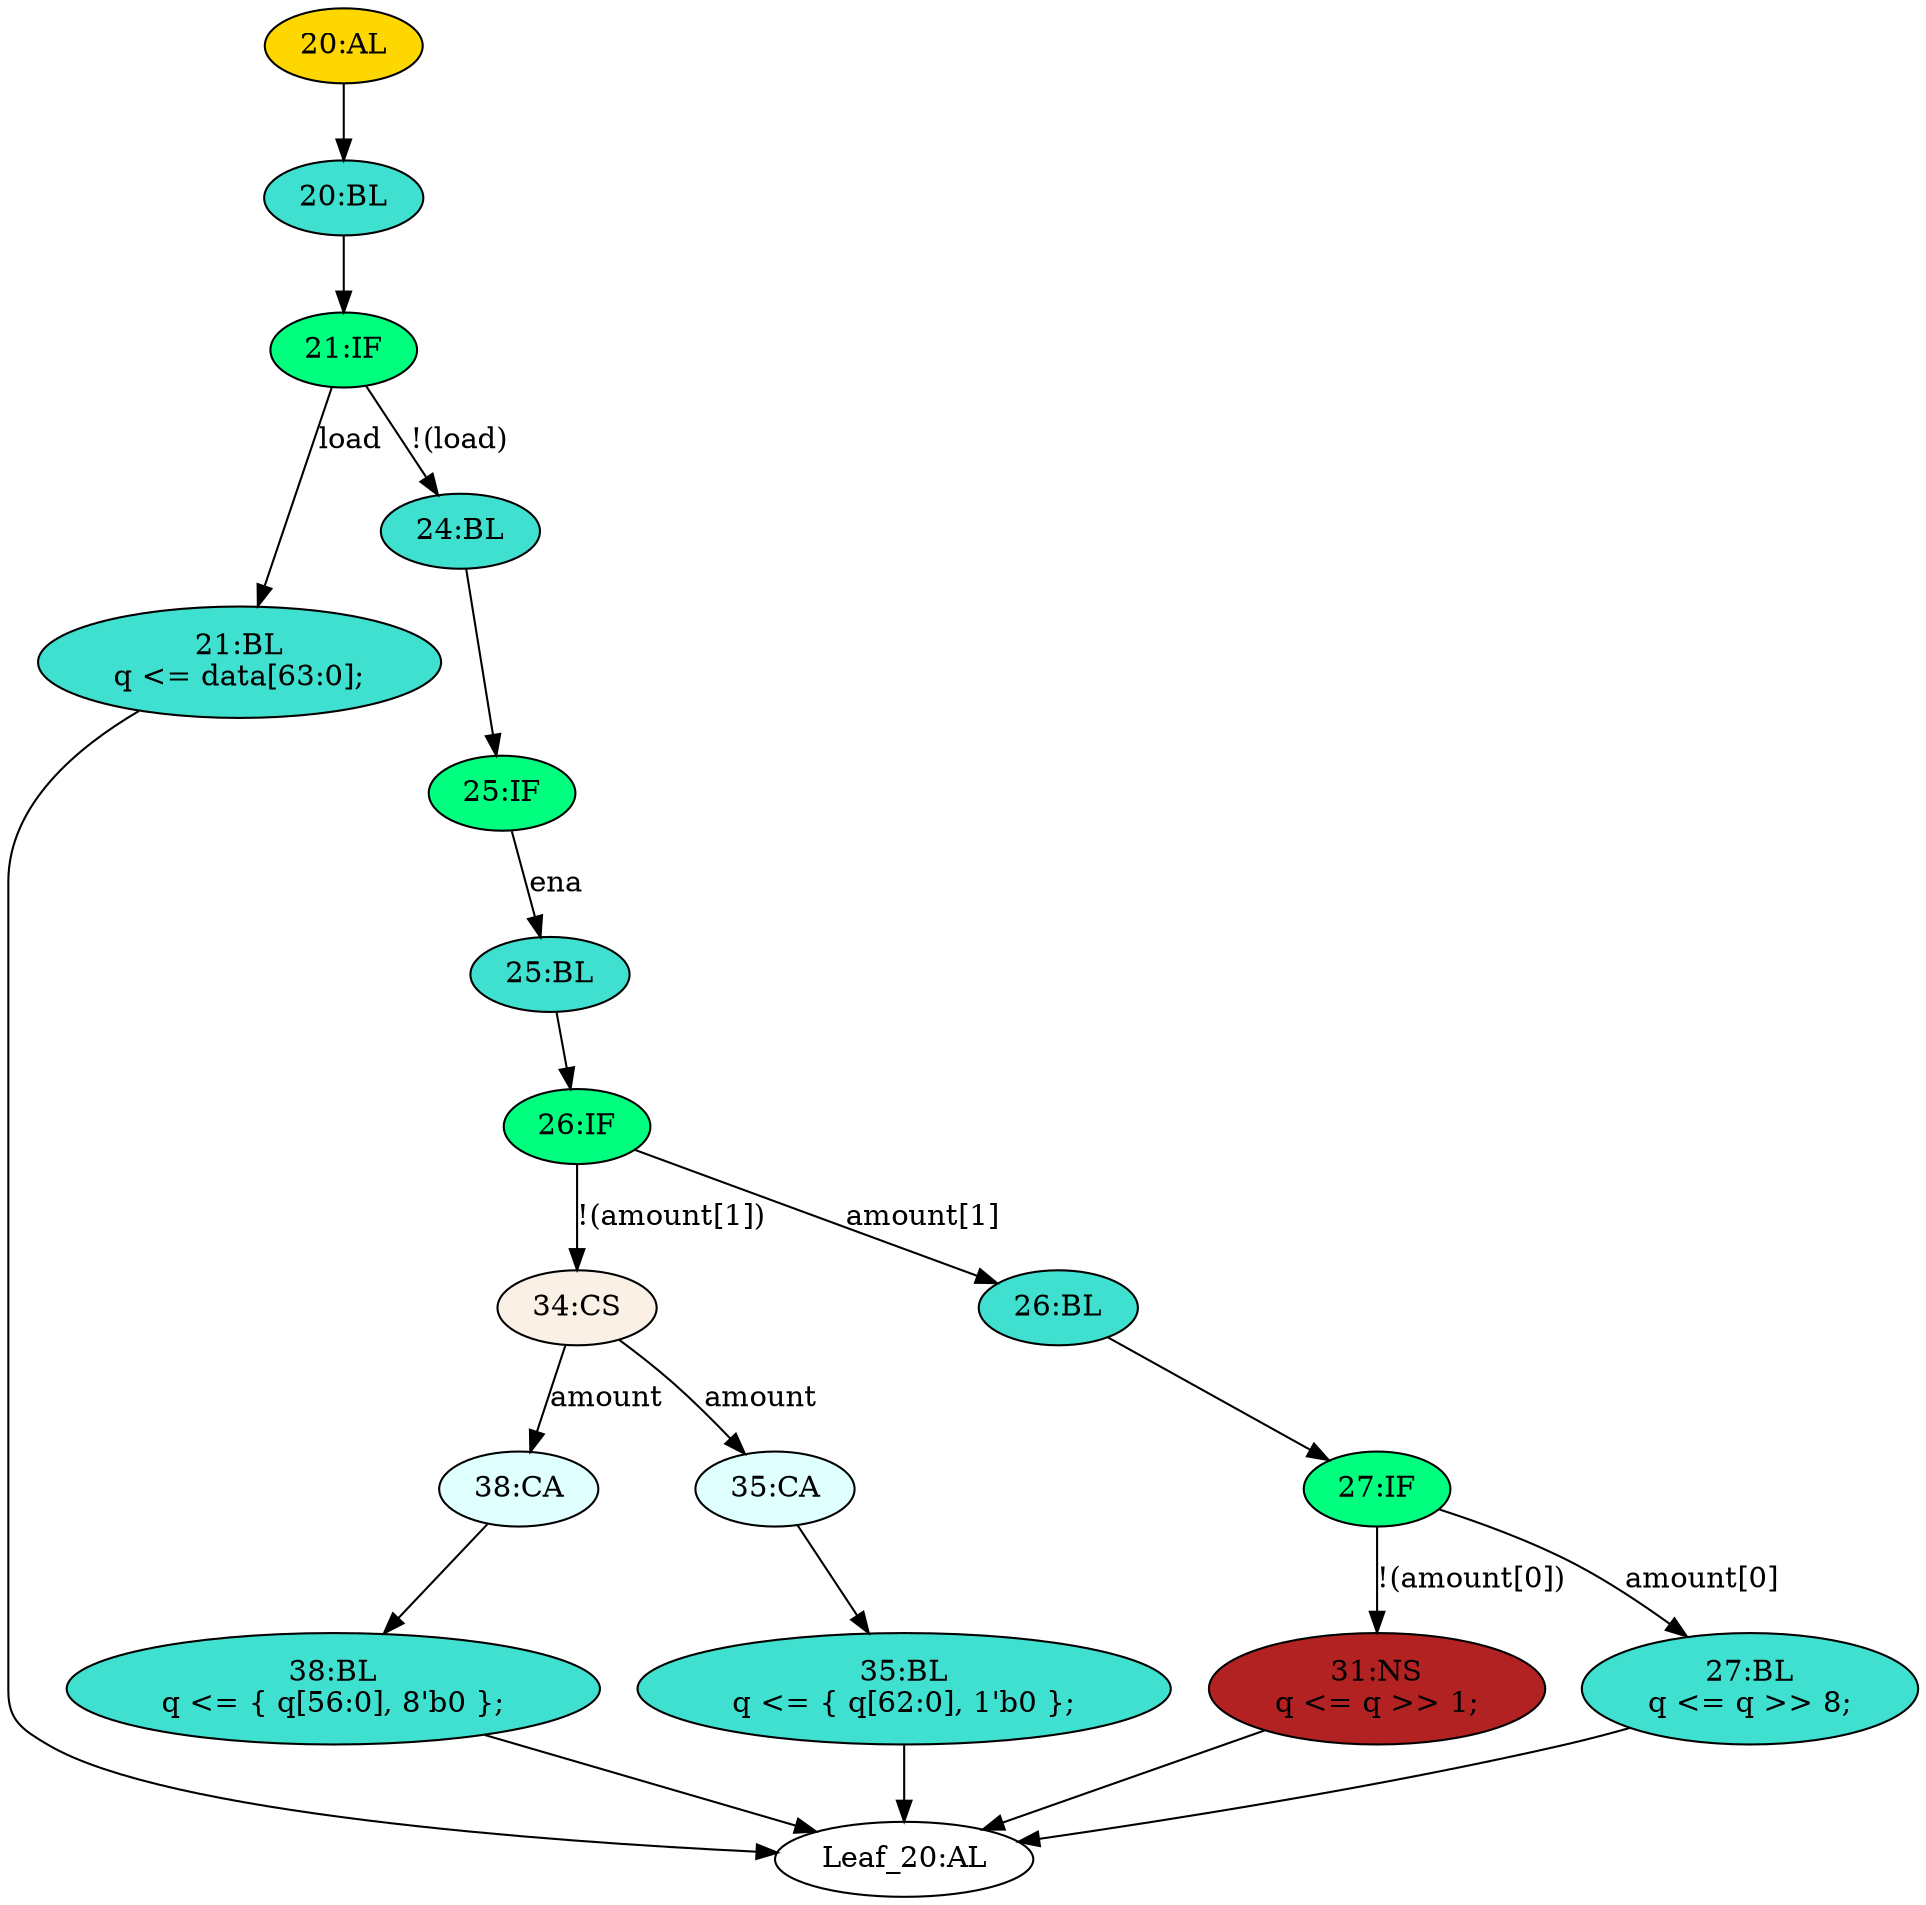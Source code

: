 strict digraph "" {
	node [label="\N"];
	"35:BL"	[ast="<pyverilog.vparser.ast.Block object at 0x7f7b14392990>",
		fillcolor=turquoise,
		label="35:BL
q <= { q[62:0], 1'b0 };",
		statements="[<pyverilog.vparser.ast.NonblockingSubstitution object at 0x7f7b14392610>]",
		style=filled,
		typ=Block];
	"Leaf_20:AL"	[def_var="['q']",
		label="Leaf_20:AL"];
	"35:BL" -> "Leaf_20:AL"	[cond="[]",
		lineno=None];
	"20:AL"	[ast="<pyverilog.vparser.ast.Always object at 0x7f7b143929d0>",
		clk_sens=True,
		fillcolor=gold,
		label="20:AL",
		sens="['clk']",
		statements="[]",
		style=filled,
		typ=Always,
		use_var="['load', 'ena', 'amount', 'data', 'q']"];
	"20:BL"	[ast="<pyverilog.vparser.ast.Block object at 0x7f7b14392ad0>",
		fillcolor=turquoise,
		label="20:BL",
		statements="[]",
		style=filled,
		typ=Block];
	"20:AL" -> "20:BL"	[cond="[]",
		lineno=None];
	"21:BL"	[ast="<pyverilog.vparser.ast.Block object at 0x7f7b143b4950>",
		fillcolor=turquoise,
		label="21:BL
q <= data[63:0];",
		statements="[<pyverilog.vparser.ast.NonblockingSubstitution object at 0x7f7b143b4990>]",
		style=filled,
		typ=Block];
	"21:BL" -> "Leaf_20:AL"	[cond="[]",
		lineno=None];
	"27:IF"	[ast="<pyverilog.vparser.ast.IfStatement object at 0x7f7b143b4290>",
		fillcolor=springgreen,
		label="27:IF",
		statements="[]",
		style=filled,
		typ=IfStatement];
	"31:NS"	[ast="<pyverilog.vparser.ast.NonblockingSubstitution object at 0x7f7b143b42d0>",
		fillcolor=firebrick,
		label="31:NS
q <= q >> 1;",
		statements="[<pyverilog.vparser.ast.NonblockingSubstitution object at 0x7f7b143b42d0>]",
		style=filled,
		typ=NonblockingSubstitution];
	"27:IF" -> "31:NS"	[cond="['amount']",
		label="!(amount[0])",
		lineno=27];
	"27:BL"	[ast="<pyverilog.vparser.ast.Block object at 0x7f7b143b4490>",
		fillcolor=turquoise,
		label="27:BL
q <= q >> 8;",
		statements="[<pyverilog.vparser.ast.NonblockingSubstitution object at 0x7f7b143b44d0>]",
		style=filled,
		typ=Block];
	"27:IF" -> "27:BL"	[cond="['amount']",
		label="amount[0]",
		lineno=27];
	"21:IF"	[ast="<pyverilog.vparser.ast.IfStatement object at 0x7f7b14392b10>",
		fillcolor=springgreen,
		label="21:IF",
		statements="[]",
		style=filled,
		typ=IfStatement];
	"20:BL" -> "21:IF"	[cond="[]",
		lineno=None];
	"38:CA"	[ast="<pyverilog.vparser.ast.Case object at 0x7f7b14392e50>",
		fillcolor=lightcyan,
		label="38:CA",
		statements="[]",
		style=filled,
		typ=Case];
	"38:BL"	[ast="<pyverilog.vparser.ast.Block object at 0x7f7b14392ed0>",
		fillcolor=turquoise,
		label="38:BL
q <= { q[56:0], 8'b0 };",
		statements="[<pyverilog.vparser.ast.NonblockingSubstitution object at 0x7f7b14392f10>]",
		style=filled,
		typ=Block];
	"38:CA" -> "38:BL"	[cond="[]",
		lineno=None];
	"34:CS"	[ast="<pyverilog.vparser.ast.CaseStatement object at 0x7f7b14392cd0>",
		fillcolor=linen,
		label="34:CS",
		statements="[]",
		style=filled,
		typ=CaseStatement];
	"34:CS" -> "38:CA"	[cond="['amount']",
		label=amount,
		lineno=34];
	"35:CA"	[ast="<pyverilog.vparser.ast.Case object at 0x7f7b14392d90>",
		fillcolor=lightcyan,
		label="35:CA",
		statements="[]",
		style=filled,
		typ=Case];
	"34:CS" -> "35:CA"	[cond="['amount']",
		label=amount,
		lineno=34];
	"24:BL"	[ast="<pyverilog.vparser.ast.Block object at 0x7f7b14392b90>",
		fillcolor=turquoise,
		label="24:BL",
		statements="[]",
		style=filled,
		typ=Block];
	"25:IF"	[ast="<pyverilog.vparser.ast.IfStatement object at 0x7f7b14392bd0>",
		fillcolor=springgreen,
		label="25:IF",
		statements="[]",
		style=filled,
		typ=IfStatement];
	"24:BL" -> "25:IF"	[cond="[]",
		lineno=None];
	"26:BL"	[ast="<pyverilog.vparser.ast.Block object at 0x7f7b143b4250>",
		fillcolor=turquoise,
		label="26:BL",
		statements="[]",
		style=filled,
		typ=Block];
	"26:BL" -> "27:IF"	[cond="[]",
		lineno=None];
	"31:NS" -> "Leaf_20:AL"	[cond="[]",
		lineno=None];
	"21:IF" -> "21:BL"	[cond="['load']",
		label=load,
		lineno=21];
	"21:IF" -> "24:BL"	[cond="['load']",
		label="!(load)",
		lineno=21];
	"38:BL" -> "Leaf_20:AL"	[cond="[]",
		lineno=None];
	"25:BL"	[ast="<pyverilog.vparser.ast.Block object at 0x7f7b14392c50>",
		fillcolor=turquoise,
		label="25:BL",
		statements="[]",
		style=filled,
		typ=Block];
	"25:IF" -> "25:BL"	[cond="['ena']",
		label=ena,
		lineno=25];
	"26:IF"	[ast="<pyverilog.vparser.ast.IfStatement object at 0x7f7b14392c90>",
		fillcolor=springgreen,
		label="26:IF",
		statements="[]",
		style=filled,
		typ=IfStatement];
	"26:IF" -> "34:CS"	[cond="['amount']",
		label="!(amount[1])",
		lineno=26];
	"26:IF" -> "26:BL"	[cond="['amount']",
		label="amount[1]",
		lineno=26];
	"25:BL" -> "26:IF"	[cond="[]",
		lineno=None];
	"35:CA" -> "35:BL"	[cond="[]",
		lineno=None];
	"27:BL" -> "Leaf_20:AL"	[cond="[]",
		lineno=None];
}
